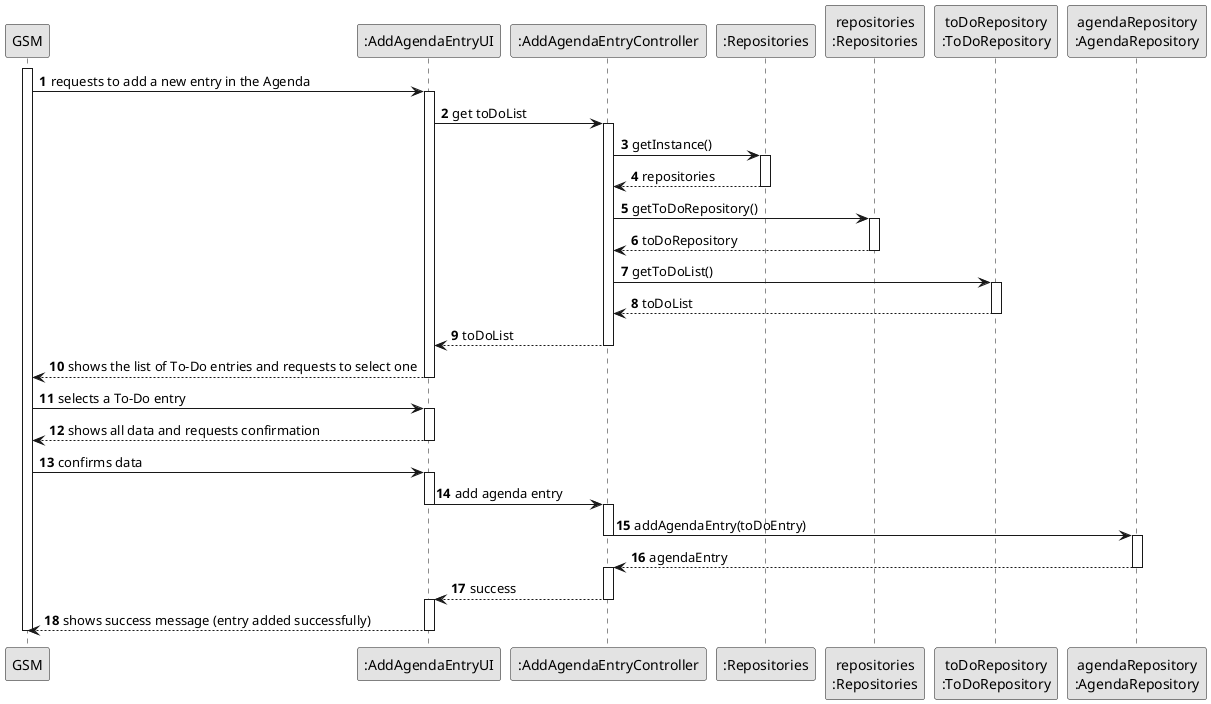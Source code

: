 @startuml
skinparam monochrome true
skinparam packageStyle rectangle
skinparam shadowing false

autonumber

participant "GSM" as GSM
participant ":AddAgendaEntryUI" as UI
participant ":AddAgendaEntryController" as CTRL
participant ":Repositories" as GlobRepo
participant "repositories\n:Repositories" as PLAT
participant "toDoRepository\n:ToDoRepository" as TODOREP
participant "agendaRepository\n:AgendaRepository" as AGENDREP

activate GSM
GSM -> UI : requests to add a new entry in the Agenda
activate UI


UI -> CTRL: get toDoList
activate CTRL

CTRL -> GlobRepo : getInstance()
activate GlobRepo
GlobRepo --> CTRL : repositories
deactivate GlobRepo
CTRL -> PLAT : getToDoRepository()
activate PLAT
PLAT -->  CTRL: toDoRepository
deactivate PLAT

CTRL -> TODOREP : getToDoList()
activate TODOREP
TODOREP --> CTRL : toDoList
deactivate TODOREP
CTRL --> UI : toDoList
deactivate CTRL
UI --> GSM : shows the list of To-Do entries and requests to select one
deactivate UI

GSM -> UI : selects a To-Do entry
activate UI

UI --> GSM: shows all data and requests confirmation
deactivate UI

GSM -> UI: confirms data
activate UI

UI -> CTRL : add agenda entry
deactivate UI
activate CTRL

CTRL -> AGENDREP : addAgendaEntry(toDoEntry)
deactivate CTRL

activate AGENDREP
AGENDREP --> CTRL : agendaEntry
deactivate AGENDREP
activate CTRL
CTRL --> UI : success
deactivate CTRL
activate UI
UI --> GSM : shows success message (entry added successfully)
deactivate UI
deactivate GSM
@enduml
